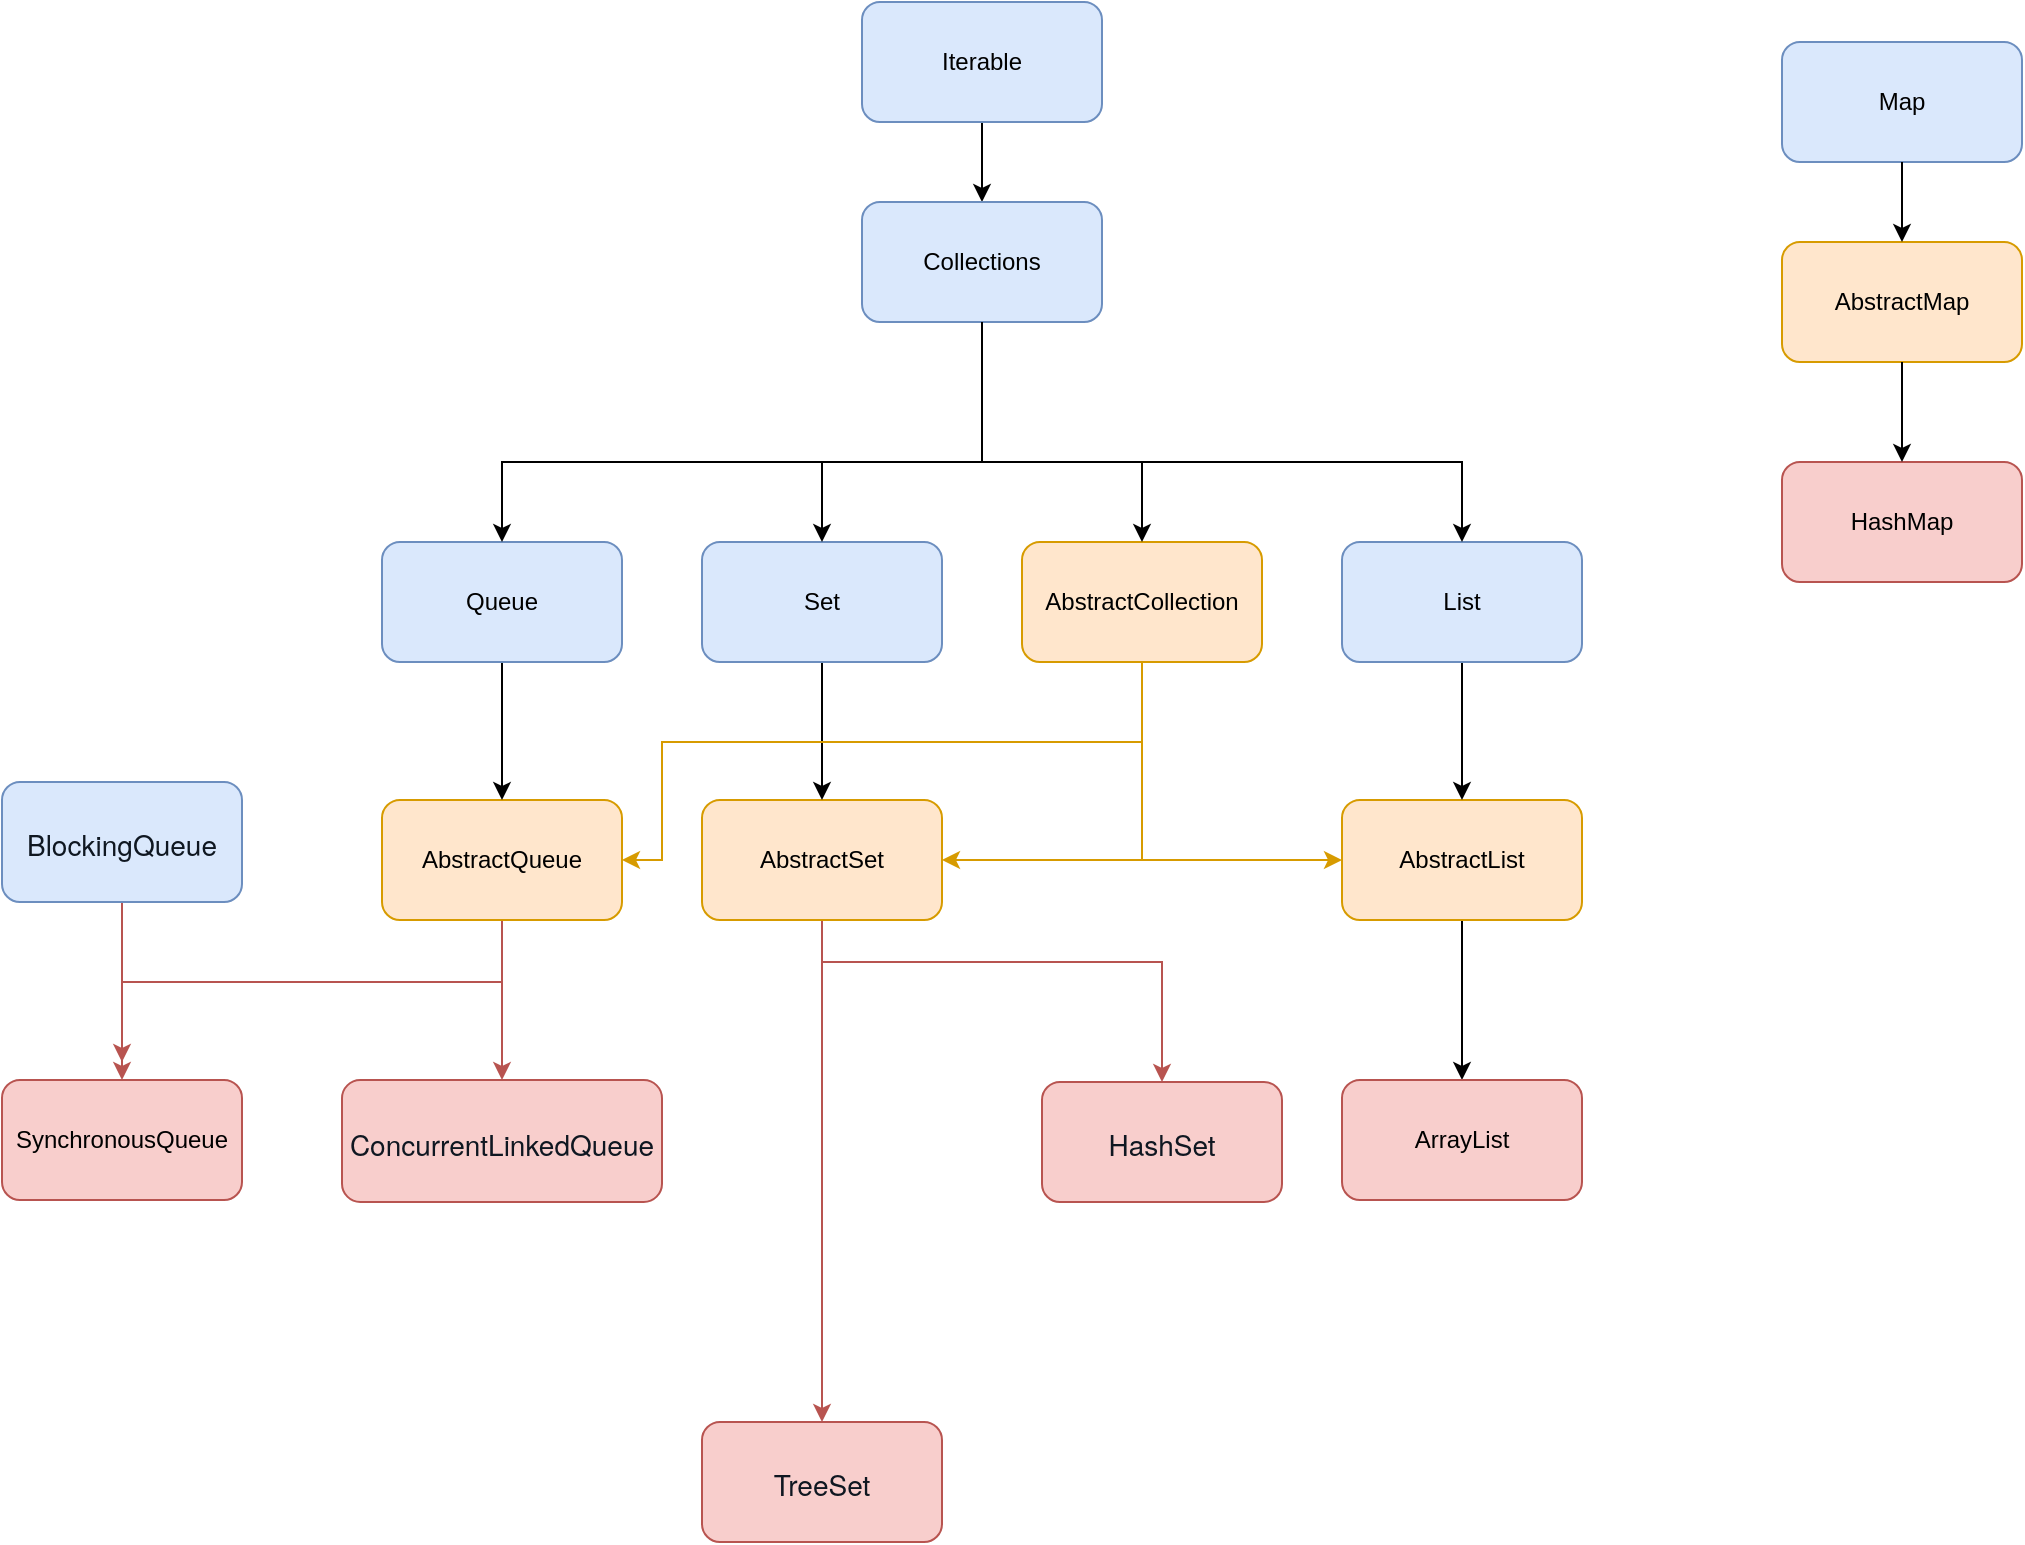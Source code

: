 <mxfile version="14.4.2" type="github">
  <diagram id="dYx4Rj2eQahYWP09Eri4" name="Page-1">
    <mxGraphModel dx="1773" dy="1708" grid="1" gridSize="10" guides="1" tooltips="1" connect="1" arrows="1" fold="1" page="1" pageScale="1" pageWidth="827" pageHeight="1169" math="0" shadow="0">
      <root>
        <mxCell id="0" />
        <mxCell id="1" parent="0" />
        <mxCell id="_T7ckmJpyFO9h24dA1C--39" value="" style="group" vertex="1" connectable="0" parent="1">
          <mxGeometry x="380" y="-1130" width="120" height="270" as="geometry" />
        </mxCell>
        <mxCell id="_T7ckmJpyFO9h24dA1C--15" value="Map" style="rounded=1;whiteSpace=wrap;html=1;fillColor=#dae8fc;strokeColor=#6c8ebf;" vertex="1" parent="_T7ckmJpyFO9h24dA1C--39">
          <mxGeometry width="120" height="60" as="geometry" />
        </mxCell>
        <mxCell id="_T7ckmJpyFO9h24dA1C--16" value="AbstractMap" style="whiteSpace=wrap;html=1;rounded=1;strokeColor=#d79b00;fillColor=#ffe6cc;" vertex="1" parent="_T7ckmJpyFO9h24dA1C--39">
          <mxGeometry y="100" width="120" height="60" as="geometry" />
        </mxCell>
        <mxCell id="_T7ckmJpyFO9h24dA1C--17" value="" style="edgeStyle=orthogonalEdgeStyle;rounded=0;orthogonalLoop=1;jettySize=auto;html=1;" edge="1" parent="_T7ckmJpyFO9h24dA1C--39" source="_T7ckmJpyFO9h24dA1C--15" target="_T7ckmJpyFO9h24dA1C--16">
          <mxGeometry relative="1" as="geometry" />
        </mxCell>
        <mxCell id="_T7ckmJpyFO9h24dA1C--18" value="HashMap" style="whiteSpace=wrap;html=1;rounded=1;strokeColor=#b85450;fillColor=#f8cecc;" vertex="1" parent="_T7ckmJpyFO9h24dA1C--39">
          <mxGeometry y="210" width="120" height="60" as="geometry" />
        </mxCell>
        <mxCell id="_T7ckmJpyFO9h24dA1C--19" value="" style="edgeStyle=orthogonalEdgeStyle;rounded=0;orthogonalLoop=1;jettySize=auto;html=1;" edge="1" parent="_T7ckmJpyFO9h24dA1C--39" source="_T7ckmJpyFO9h24dA1C--16" target="_T7ckmJpyFO9h24dA1C--18">
          <mxGeometry relative="1" as="geometry" />
        </mxCell>
        <mxCell id="_T7ckmJpyFO9h24dA1C--42" style="edgeStyle=orthogonalEdgeStyle;rounded=0;orthogonalLoop=1;jettySize=auto;html=1;exitX=0.5;exitY=1;exitDx=0;exitDy=0;entryX=0.5;entryY=0;entryDx=0;entryDy=0;" edge="1" parent="1" source="_T7ckmJpyFO9h24dA1C--40" target="_T7ckmJpyFO9h24dA1C--2">
          <mxGeometry relative="1" as="geometry" />
        </mxCell>
        <mxCell id="_T7ckmJpyFO9h24dA1C--40" value="Iterable" style="whiteSpace=wrap;html=1;rounded=1;fontStyle=0;strokeColor=#6c8ebf;fillColor=#dae8fc;" vertex="1" parent="1">
          <mxGeometry x="-80" y="-1150" width="120" height="60" as="geometry" />
        </mxCell>
        <mxCell id="_T7ckmJpyFO9h24dA1C--35" style="edgeStyle=orthogonalEdgeStyle;rounded=0;orthogonalLoop=1;jettySize=auto;html=1;exitX=0.5;exitY=1;exitDx=0;exitDy=0;fillColor=#ffe6cc;strokeColor=#d79b00;entryX=0;entryY=0.5;entryDx=0;entryDy=0;" edge="1" parent="1" source="_T7ckmJpyFO9h24dA1C--20" target="_T7ckmJpyFO9h24dA1C--25">
          <mxGeometry x="-320" y="-1050" as="geometry">
            <mxPoint x="150" y="-721" as="targetPoint" />
            <Array as="points">
              <mxPoint x="60" y="-721" />
            </Array>
          </mxGeometry>
        </mxCell>
        <mxCell id="_T7ckmJpyFO9h24dA1C--20" value="AbstractCollection" style="whiteSpace=wrap;html=1;rounded=1;fontStyle=0;strokeColor=#d79b00;fillColor=#ffe6cc;" vertex="1" parent="1">
          <mxGeometry y="-880" width="120" height="60" as="geometry" />
        </mxCell>
        <mxCell id="_T7ckmJpyFO9h24dA1C--21" value="" style="edgeStyle=orthogonalEdgeStyle;rounded=0;orthogonalLoop=1;jettySize=auto;html=1;" edge="1" parent="1" source="_T7ckmJpyFO9h24dA1C--2" target="_T7ckmJpyFO9h24dA1C--20">
          <mxGeometry x="-320" y="-1050" as="geometry">
            <Array as="points">
              <mxPoint x="-20" y="-920" />
              <mxPoint x="60" y="-920" />
            </Array>
          </mxGeometry>
        </mxCell>
        <mxCell id="_T7ckmJpyFO9h24dA1C--56" value="" style="edgeStyle=orthogonalEdgeStyle;rounded=0;orthogonalLoop=1;jettySize=auto;html=1;fillColor=#f8cecc;strokeColor=#b85450;" edge="1" parent="1" source="_T7ckmJpyFO9h24dA1C--22" target="_T7ckmJpyFO9h24dA1C--55">
          <mxGeometry relative="1" as="geometry">
            <Array as="points">
              <mxPoint x="-100" y="-670" />
              <mxPoint x="70" y="-670" />
            </Array>
          </mxGeometry>
        </mxCell>
        <mxCell id="_T7ckmJpyFO9h24dA1C--57" style="edgeStyle=orthogonalEdgeStyle;rounded=0;orthogonalLoop=1;jettySize=auto;html=1;entryX=0.5;entryY=0;entryDx=0;entryDy=0;fillColor=#f8cecc;strokeColor=#b85450;" edge="1" parent="1" source="_T7ckmJpyFO9h24dA1C--22" target="_T7ckmJpyFO9h24dA1C--58">
          <mxGeometry relative="1" as="geometry">
            <mxPoint x="-100" y="-620" as="targetPoint" />
          </mxGeometry>
        </mxCell>
        <mxCell id="_T7ckmJpyFO9h24dA1C--22" value="AbstractSet" style="whiteSpace=wrap;html=1;rounded=1;fontStyle=0;strokeColor=#d79b00;fillColor=#ffe6cc;" vertex="1" parent="1">
          <mxGeometry x="-160" y="-751" width="120" height="60" as="geometry" />
        </mxCell>
        <mxCell id="_T7ckmJpyFO9h24dA1C--37" style="edgeStyle=orthogonalEdgeStyle;rounded=0;orthogonalLoop=1;jettySize=auto;html=1;exitX=0.5;exitY=1;exitDx=0;exitDy=0;entryX=1;entryY=0.5;entryDx=0;entryDy=0;fillColor=#ffe6cc;strokeColor=#d79b00;" edge="1" parent="1" source="_T7ckmJpyFO9h24dA1C--20" target="_T7ckmJpyFO9h24dA1C--22">
          <mxGeometry x="-320" y="-1050" as="geometry" />
        </mxCell>
        <mxCell id="_T7ckmJpyFO9h24dA1C--23" value="" style="edgeStyle=orthogonalEdgeStyle;rounded=0;orthogonalLoop=1;jettySize=auto;html=1;" edge="1" parent="1" source="_T7ckmJpyFO9h24dA1C--3" target="_T7ckmJpyFO9h24dA1C--22">
          <mxGeometry x="-320" y="-1050" as="geometry" />
        </mxCell>
        <mxCell id="_T7ckmJpyFO9h24dA1C--44" value="" style="edgeStyle=orthogonalEdgeStyle;rounded=0;orthogonalLoop=1;jettySize=auto;html=1;" edge="1" parent="1" source="_T7ckmJpyFO9h24dA1C--25" target="_T7ckmJpyFO9h24dA1C--43">
          <mxGeometry relative="1" as="geometry" />
        </mxCell>
        <mxCell id="_T7ckmJpyFO9h24dA1C--25" value="AbstractList" style="whiteSpace=wrap;html=1;rounded=1;fontStyle=0;strokeColor=#d79b00;fillColor=#ffe6cc;" vertex="1" parent="1">
          <mxGeometry x="160" y="-751" width="120" height="60" as="geometry" />
        </mxCell>
        <mxCell id="_T7ckmJpyFO9h24dA1C--26" value="" style="edgeStyle=orthogonalEdgeStyle;rounded=0;orthogonalLoop=1;jettySize=auto;html=1;" edge="1" parent="1" source="_T7ckmJpyFO9h24dA1C--8" target="_T7ckmJpyFO9h24dA1C--25">
          <mxGeometry x="-320" y="-1050" as="geometry" />
        </mxCell>
        <mxCell id="_T7ckmJpyFO9h24dA1C--47" value="" style="edgeStyle=orthogonalEdgeStyle;rounded=0;orthogonalLoop=1;jettySize=auto;html=1;fillColor=#f8cecc;strokeColor=#b85450;" edge="1" parent="1" source="_T7ckmJpyFO9h24dA1C--28" target="_T7ckmJpyFO9h24dA1C--46">
          <mxGeometry relative="1" as="geometry">
            <Array as="points">
              <mxPoint x="-260" y="-660" />
              <mxPoint x="-450" y="-660" />
            </Array>
          </mxGeometry>
        </mxCell>
        <mxCell id="_T7ckmJpyFO9h24dA1C--54" value="" style="edgeStyle=orthogonalEdgeStyle;rounded=0;orthogonalLoop=1;jettySize=auto;html=1;fillColor=#f8cecc;strokeColor=#b85450;" edge="1" parent="1" source="_T7ckmJpyFO9h24dA1C--28" target="_T7ckmJpyFO9h24dA1C--53">
          <mxGeometry relative="1" as="geometry" />
        </mxCell>
        <mxCell id="_T7ckmJpyFO9h24dA1C--28" value="AbstractQueue" style="whiteSpace=wrap;html=1;rounded=1;fontStyle=0;strokeColor=#d79b00;fillColor=#ffe6cc;" vertex="1" parent="1">
          <mxGeometry x="-320" y="-751" width="120" height="60" as="geometry" />
        </mxCell>
        <mxCell id="_T7ckmJpyFO9h24dA1C--33" style="edgeStyle=orthogonalEdgeStyle;rounded=0;orthogonalLoop=1;jettySize=auto;html=1;fillColor=#ffe6cc;strokeColor=#d79b00;" edge="1" parent="1" source="_T7ckmJpyFO9h24dA1C--20">
          <mxGeometry x="-320" y="-1050" as="geometry">
            <mxPoint x="-200" y="-721" as="targetPoint" />
            <Array as="points">
              <mxPoint x="60" y="-780" />
              <mxPoint x="-180" y="-780" />
              <mxPoint x="-180" y="-721" />
            </Array>
          </mxGeometry>
        </mxCell>
        <mxCell id="_T7ckmJpyFO9h24dA1C--2" value="Collections" style="rounded=1;whiteSpace=wrap;html=1;fillColor=#dae8fc;strokeColor=#6c8ebf;fontStyle=0" vertex="1" parent="1">
          <mxGeometry x="-80" y="-1050" width="120" height="60" as="geometry" />
        </mxCell>
        <mxCell id="_T7ckmJpyFO9h24dA1C--3" value="Set" style="whiteSpace=wrap;html=1;rounded=1;strokeColor=#6c8ebf;fillColor=#dae8fc;fontStyle=0" vertex="1" parent="1">
          <mxGeometry x="-160" y="-880" width="120" height="60" as="geometry" />
        </mxCell>
        <mxCell id="_T7ckmJpyFO9h24dA1C--4" value="" style="edgeStyle=orthogonalEdgeStyle;rounded=0;orthogonalLoop=1;jettySize=auto;html=1;fontStyle=4" edge="1" parent="1" source="_T7ckmJpyFO9h24dA1C--2" target="_T7ckmJpyFO9h24dA1C--3">
          <mxGeometry x="-160" y="-1010" as="geometry">
            <Array as="points">
              <mxPoint x="-20" y="-920" />
              <mxPoint x="-100" y="-920" />
            </Array>
          </mxGeometry>
        </mxCell>
        <mxCell id="_T7ckmJpyFO9h24dA1C--8" value="List" style="whiteSpace=wrap;html=1;rounded=1;strokeColor=#6c8ebf;fillColor=#dae8fc;fontStyle=0" vertex="1" parent="1">
          <mxGeometry x="160" y="-880" width="120" height="60" as="geometry" />
        </mxCell>
        <mxCell id="_T7ckmJpyFO9h24dA1C--10" value="" style="edgeStyle=orthogonalEdgeStyle;rounded=0;orthogonalLoop=1;jettySize=auto;html=1;fontStyle=4" edge="1" parent="1" source="_T7ckmJpyFO9h24dA1C--2" target="_T7ckmJpyFO9h24dA1C--8">
          <mxGeometry x="-160" y="-1010" as="geometry">
            <Array as="points">
              <mxPoint x="-20" y="-920" />
              <mxPoint x="220" y="-920" />
            </Array>
          </mxGeometry>
        </mxCell>
        <mxCell id="_T7ckmJpyFO9h24dA1C--32" value="" style="edgeStyle=orthogonalEdgeStyle;rounded=0;orthogonalLoop=1;jettySize=auto;html=1;" edge="1" parent="1" source="_T7ckmJpyFO9h24dA1C--11" target="_T7ckmJpyFO9h24dA1C--28">
          <mxGeometry x="-320" y="-1050" as="geometry" />
        </mxCell>
        <mxCell id="_T7ckmJpyFO9h24dA1C--11" value="Queue" style="whiteSpace=wrap;html=1;rounded=1;strokeColor=#6c8ebf;fillColor=#dae8fc;fontStyle=0" vertex="1" parent="1">
          <mxGeometry x="-320" y="-880" width="120" height="60" as="geometry" />
        </mxCell>
        <mxCell id="_T7ckmJpyFO9h24dA1C--12" value="" style="edgeStyle=orthogonalEdgeStyle;rounded=0;orthogonalLoop=1;jettySize=auto;html=1;fontStyle=4" edge="1" parent="1" source="_T7ckmJpyFO9h24dA1C--2" target="_T7ckmJpyFO9h24dA1C--11">
          <mxGeometry x="-160" y="-1010" as="geometry">
            <Array as="points">
              <mxPoint x="-20" y="-920" />
              <mxPoint x="-260" y="-920" />
            </Array>
          </mxGeometry>
        </mxCell>
        <mxCell id="_T7ckmJpyFO9h24dA1C--43" value="ArrayList" style="whiteSpace=wrap;html=1;rounded=1;fontStyle=0;strokeColor=#b85450;fillColor=#f8cecc;" vertex="1" parent="1">
          <mxGeometry x="160" y="-611" width="120" height="60" as="geometry" />
        </mxCell>
        <mxCell id="_T7ckmJpyFO9h24dA1C--46" value="SynchronousQueue" style="whiteSpace=wrap;html=1;rounded=1;fontStyle=0;strokeColor=#b85450;fillColor=#f8cecc;" vertex="1" parent="1">
          <mxGeometry x="-510" y="-611" width="120" height="60" as="geometry" />
        </mxCell>
        <mxCell id="_T7ckmJpyFO9h24dA1C--51" style="edgeStyle=orthogonalEdgeStyle;rounded=0;orthogonalLoop=1;jettySize=auto;html=1;exitX=0.5;exitY=1;exitDx=0;exitDy=0;fillColor=#f8cecc;strokeColor=#b85450;" edge="1" parent="1" source="_T7ckmJpyFO9h24dA1C--50">
          <mxGeometry relative="1" as="geometry">
            <mxPoint x="-450" y="-620" as="targetPoint" />
            <Array as="points">
              <mxPoint x="-450" y="-630" />
              <mxPoint x="-450" y="-630" />
            </Array>
          </mxGeometry>
        </mxCell>
        <mxCell id="_T7ckmJpyFO9h24dA1C--50" value="&lt;p class=&quot;p1&quot; style=&quot;margin: 0px ; font-stretch: normal ; font-size: 14px ; line-height: normal ; font-family: &amp;#34;helvetica neue&amp;#34; ; color: rgb(15 , 23 , 33)&quot;&gt;BlockingQueue&lt;/p&gt;" style="rounded=1;whiteSpace=wrap;html=1;fillColor=#dae8fc;strokeColor=#6c8ebf;" vertex="1" parent="1">
          <mxGeometry x="-510" y="-760" width="120" height="60" as="geometry" />
        </mxCell>
        <mxCell id="_T7ckmJpyFO9h24dA1C--53" value="&lt;p class=&quot;p1&quot; style=&quot;margin: 0px ; font-stretch: normal ; font-size: 14px ; line-height: normal ; font-family: &amp;#34;helvetica neue&amp;#34; ; color: rgb(15 , 23 , 33)&quot;&gt;ConcurrentLinkedQueue&lt;/p&gt;" style="whiteSpace=wrap;html=1;rounded=1;fontStyle=0;strokeColor=#b85450;fillColor=#f8cecc;" vertex="1" parent="1">
          <mxGeometry x="-340" y="-611" width="160" height="61" as="geometry" />
        </mxCell>
        <mxCell id="_T7ckmJpyFO9h24dA1C--55" value="&lt;p class=&quot;p1&quot; style=&quot;margin: 0px ; font-stretch: normal ; font-size: 14px ; line-height: normal ; font-family: &amp;#34;helvetica neue&amp;#34; ; color: rgb(15 , 23 , 33)&quot;&gt;HashSet&lt;/p&gt;" style="whiteSpace=wrap;html=1;rounded=1;fontStyle=0;strokeColor=#b85450;fillColor=#f8cecc;" vertex="1" parent="1">
          <mxGeometry x="10" y="-610" width="120" height="60" as="geometry" />
        </mxCell>
        <mxCell id="_T7ckmJpyFO9h24dA1C--58" value="&lt;p class=&quot;p1&quot; style=&quot;margin: 0px ; font-stretch: normal ; font-size: 14px ; line-height: normal ; font-family: &amp;#34;helvetica neue&amp;#34; ; color: rgb(15 , 23 , 33)&quot;&gt;TreeSet&lt;/p&gt;" style="rounded=1;whiteSpace=wrap;html=1;fillColor=#f8cecc;strokeColor=#b85450;" vertex="1" parent="1">
          <mxGeometry x="-160" y="-440" width="120" height="60" as="geometry" />
        </mxCell>
      </root>
    </mxGraphModel>
  </diagram>
</mxfile>

